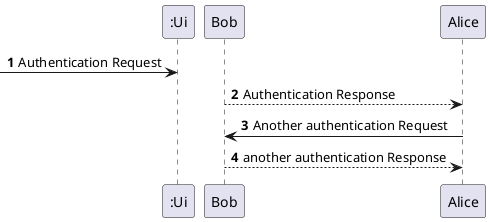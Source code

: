 @startuml
'https://plantuml.com/sequence-diagram

autonumber

 -> ":Ui": Authentication Request
Bob --> Alice: Authentication Response

Alice -> Bob: Another authentication Request
Alice <-- Bob: another authentication Response
@enduml
